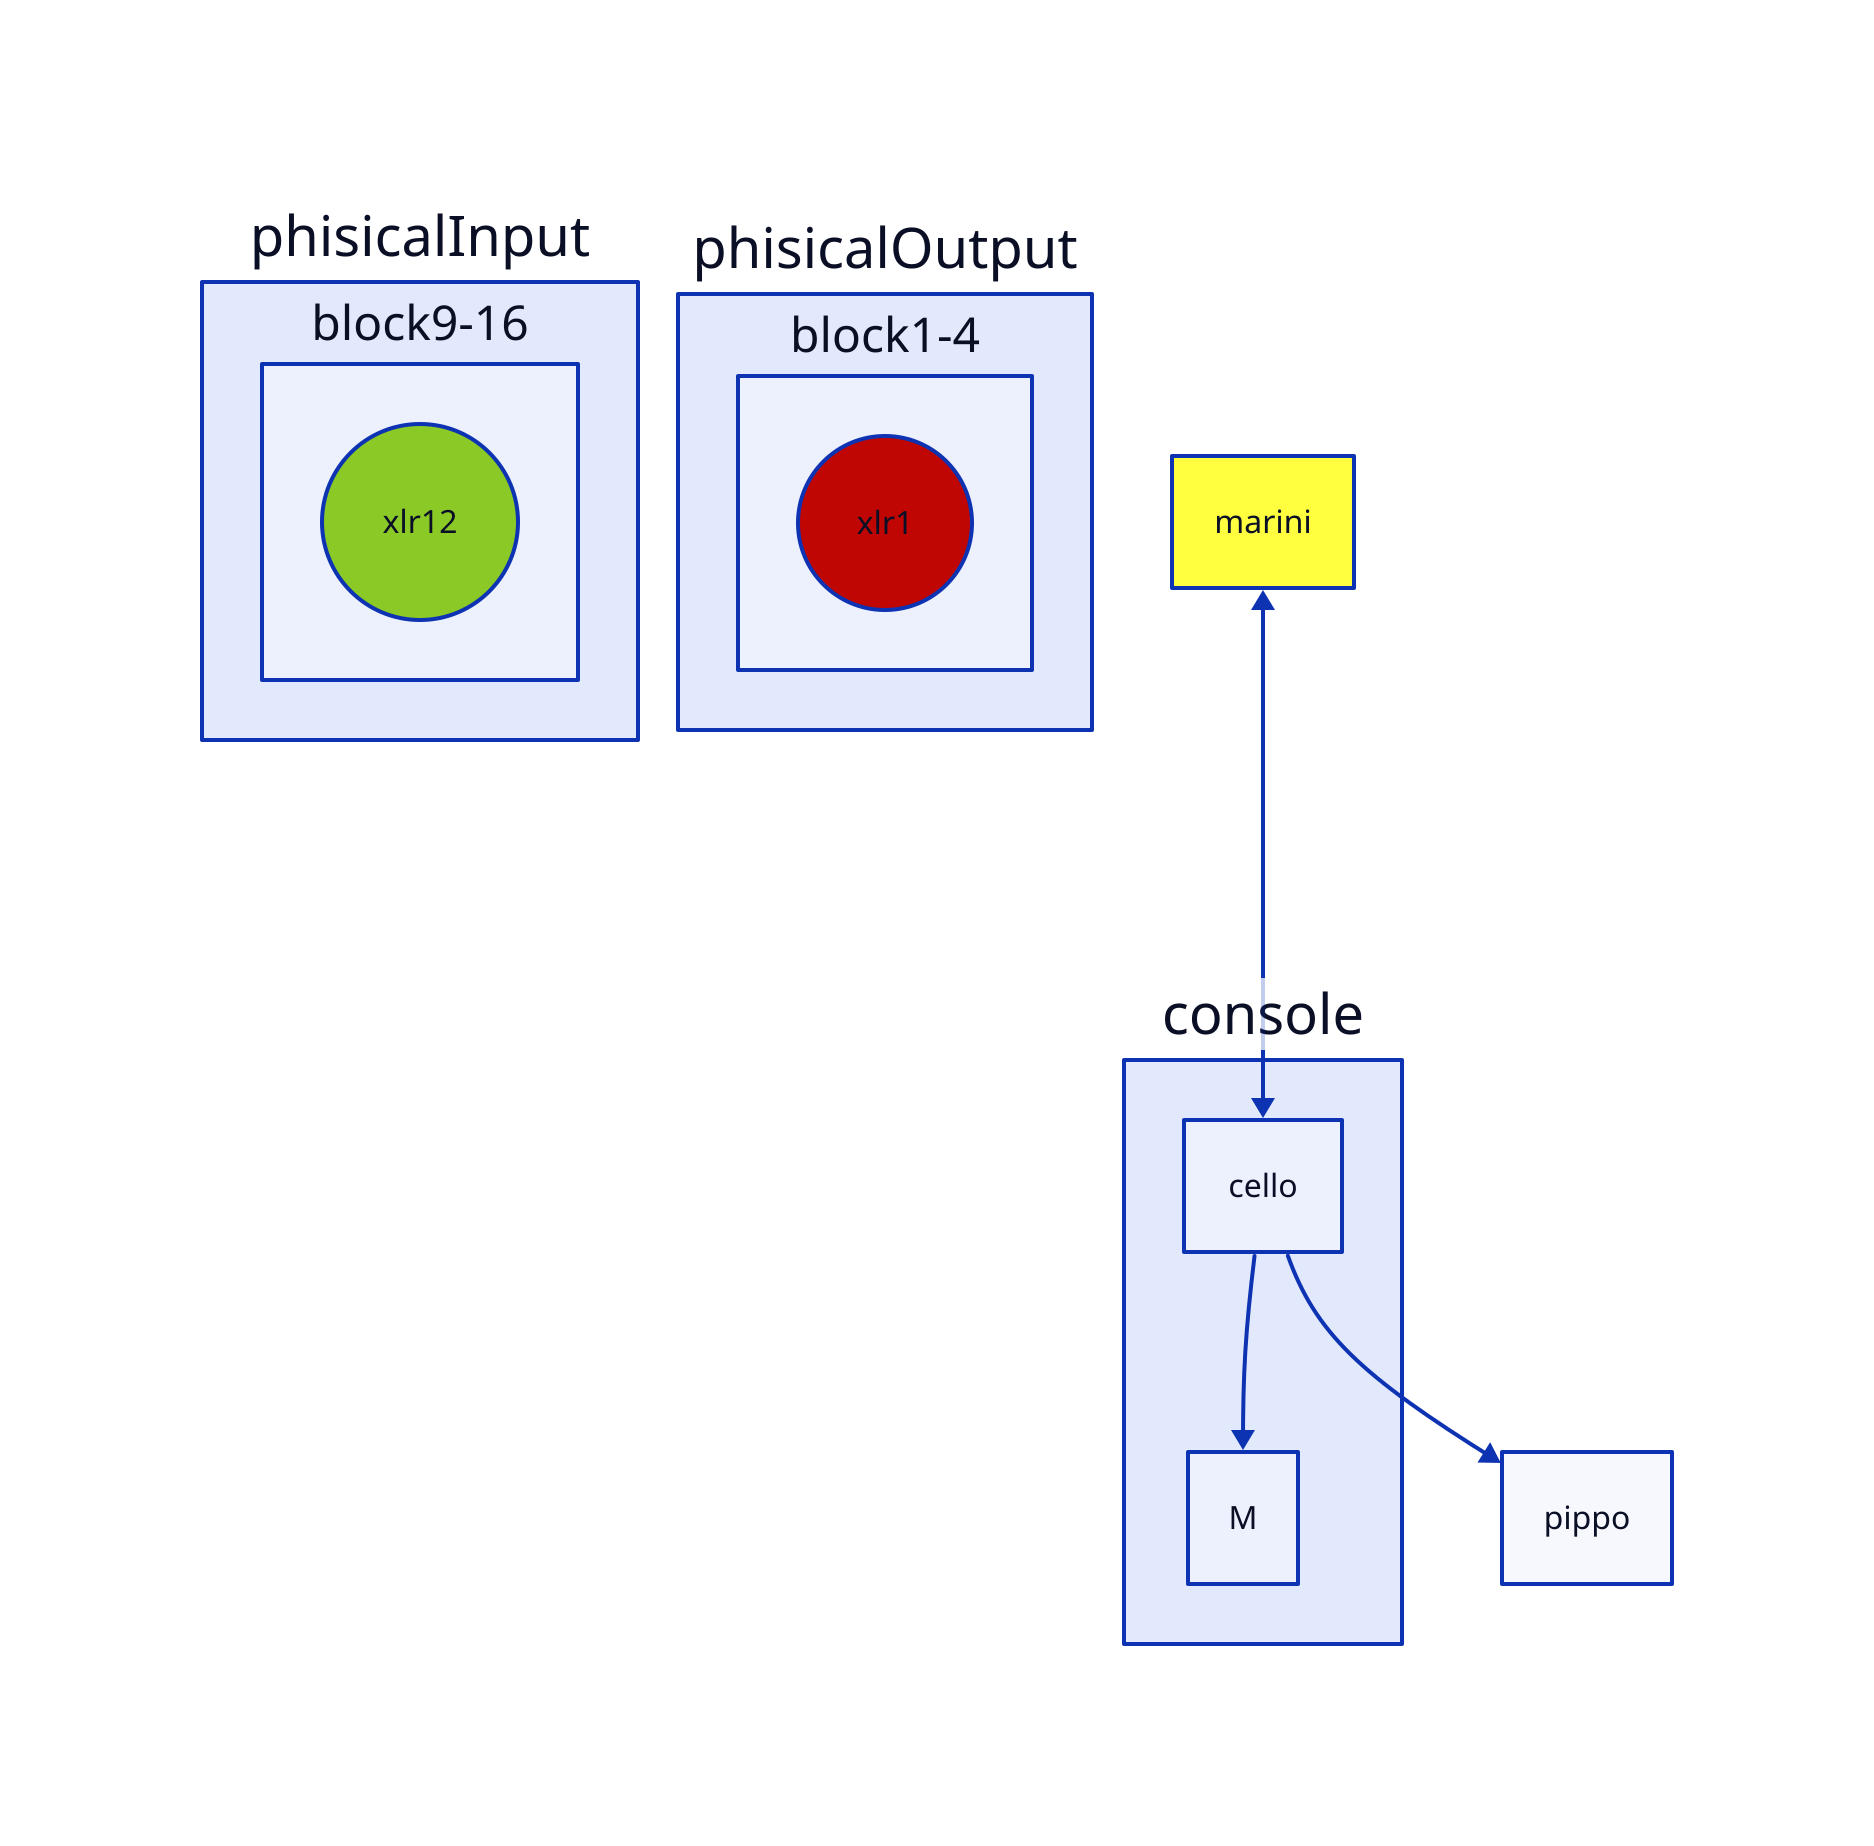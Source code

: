 console.ch3 {label: cello} 
console.M

console.ch3 -> console.M


dario {
    label: "marini"
    style.fill: "#ffff3f"
}

dario <-> console.ch3 -> pippo
phisicalInput.block9-16.xlr12{
    shape: circle
    style.fill: '#8ac926'
   }
   
   phisicalInput.block9-16.xlr12{
    shape: circle
    style.fill: '#8ac926'
   }
   
   phisicalOutput.block1-4.xlr1{
    shape: circle
    style.fill: '#bf0603'
   }
   